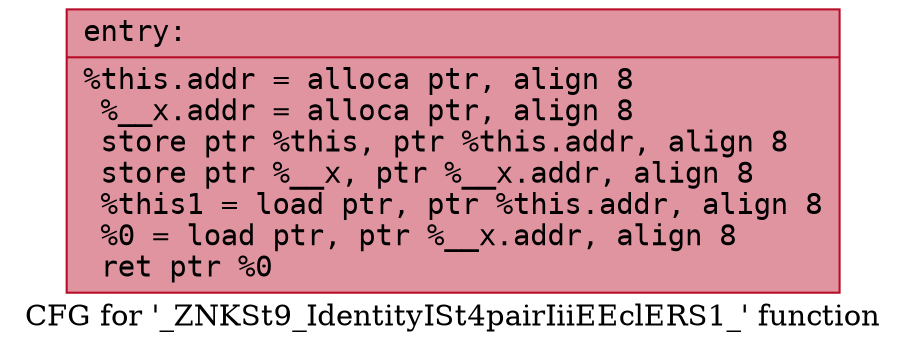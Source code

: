 digraph "CFG for '_ZNKSt9_IdentityISt4pairIiiEEclERS1_' function" {
	label="CFG for '_ZNKSt9_IdentityISt4pairIiiEEclERS1_' function";

	Node0x55579ce12140 [shape=record,color="#b70d28ff", style=filled, fillcolor="#b70d2870" fontname="Courier",label="{entry:\l|  %this.addr = alloca ptr, align 8\l  %__x.addr = alloca ptr, align 8\l  store ptr %this, ptr %this.addr, align 8\l  store ptr %__x, ptr %__x.addr, align 8\l  %this1 = load ptr, ptr %this.addr, align 8\l  %0 = load ptr, ptr %__x.addr, align 8\l  ret ptr %0\l}"];
}
